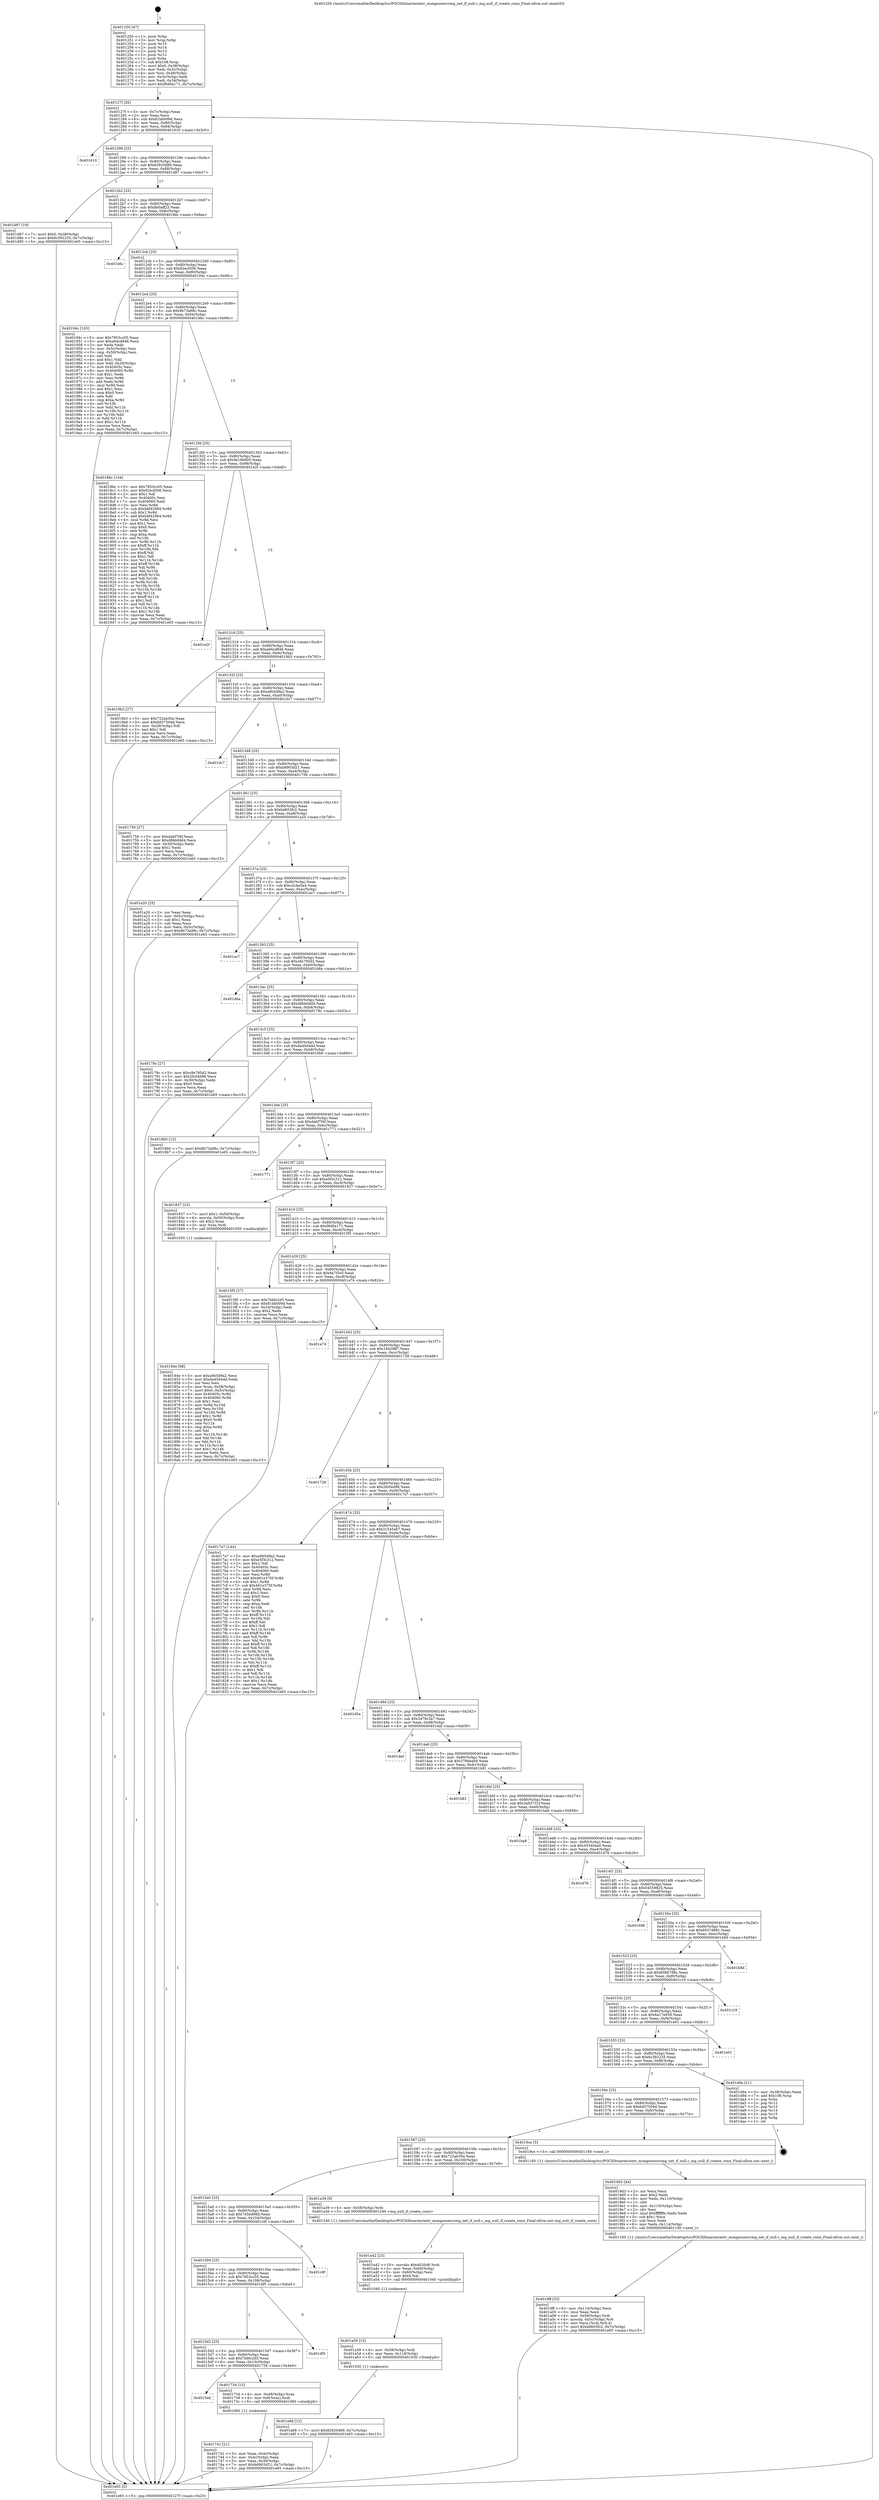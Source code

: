 digraph "0x401250" {
  label = "0x401250 (/mnt/c/Users/mathe/Desktop/tcc/POCII/binaries/extr_mongoosesrcmg_net_if_null.c_mg_null_if_create_conn_Final-ollvm.out::main(0))"
  labelloc = "t"
  node[shape=record]

  Entry [label="",width=0.3,height=0.3,shape=circle,fillcolor=black,style=filled]
  "0x40127f" [label="{
     0x40127f [26]\l
     | [instrs]\l
     &nbsp;&nbsp;0x40127f \<+3\>: mov -0x7c(%rbp),%eax\l
     &nbsp;&nbsp;0x401282 \<+2\>: mov %eax,%ecx\l
     &nbsp;&nbsp;0x401284 \<+6\>: sub $0x81bb009d,%ecx\l
     &nbsp;&nbsp;0x40128a \<+3\>: mov %eax,-0x80(%rbp)\l
     &nbsp;&nbsp;0x40128d \<+6\>: mov %ecx,-0x84(%rbp)\l
     &nbsp;&nbsp;0x401293 \<+6\>: je 0000000000401610 \<main+0x3c0\>\l
  }"]
  "0x401610" [label="{
     0x401610\l
  }", style=dashed]
  "0x401299" [label="{
     0x401299 [25]\l
     | [instrs]\l
     &nbsp;&nbsp;0x401299 \<+5\>: jmp 000000000040129e \<main+0x4e\>\l
     &nbsp;&nbsp;0x40129e \<+3\>: mov -0x80(%rbp),%eax\l
     &nbsp;&nbsp;0x4012a1 \<+5\>: sub $0x82920d89,%eax\l
     &nbsp;&nbsp;0x4012a6 \<+6\>: mov %eax,-0x88(%rbp)\l
     &nbsp;&nbsp;0x4012ac \<+6\>: je 0000000000401d87 \<main+0xb37\>\l
  }"]
  Exit [label="",width=0.3,height=0.3,shape=circle,fillcolor=black,style=filled,peripheries=2]
  "0x401d87" [label="{
     0x401d87 [19]\l
     | [instrs]\l
     &nbsp;&nbsp;0x401d87 \<+7\>: movl $0x0,-0x38(%rbp)\l
     &nbsp;&nbsp;0x401d8e \<+7\>: movl $0x6c392235,-0x7c(%rbp)\l
     &nbsp;&nbsp;0x401d95 \<+5\>: jmp 0000000000401e65 \<main+0xc15\>\l
  }"]
  "0x4012b2" [label="{
     0x4012b2 [25]\l
     | [instrs]\l
     &nbsp;&nbsp;0x4012b2 \<+5\>: jmp 00000000004012b7 \<main+0x67\>\l
     &nbsp;&nbsp;0x4012b7 \<+3\>: mov -0x80(%rbp),%eax\l
     &nbsp;&nbsp;0x4012ba \<+5\>: sub $0x8b0aff23,%eax\l
     &nbsp;&nbsp;0x4012bf \<+6\>: mov %eax,-0x8c(%rbp)\l
     &nbsp;&nbsp;0x4012c5 \<+6\>: je 0000000000401bfa \<main+0x9aa\>\l
  }"]
  "0x401a68" [label="{
     0x401a68 [12]\l
     | [instrs]\l
     &nbsp;&nbsp;0x401a68 \<+7\>: movl $0x82920d89,-0x7c(%rbp)\l
     &nbsp;&nbsp;0x401a6f \<+5\>: jmp 0000000000401e65 \<main+0xc15\>\l
  }"]
  "0x401bfa" [label="{
     0x401bfa\l
  }", style=dashed]
  "0x4012cb" [label="{
     0x4012cb [25]\l
     | [instrs]\l
     &nbsp;&nbsp;0x4012cb \<+5\>: jmp 00000000004012d0 \<main+0x80\>\l
     &nbsp;&nbsp;0x4012d0 \<+3\>: mov -0x80(%rbp),%eax\l
     &nbsp;&nbsp;0x4012d3 \<+5\>: sub $0x92ecf306,%eax\l
     &nbsp;&nbsp;0x4012d8 \<+6\>: mov %eax,-0x90(%rbp)\l
     &nbsp;&nbsp;0x4012de \<+6\>: je 000000000040194c \<main+0x6fc\>\l
  }"]
  "0x401a59" [label="{
     0x401a59 [15]\l
     | [instrs]\l
     &nbsp;&nbsp;0x401a59 \<+4\>: mov -0x58(%rbp),%rdi\l
     &nbsp;&nbsp;0x401a5d \<+6\>: mov %eax,-0x118(%rbp)\l
     &nbsp;&nbsp;0x401a63 \<+5\>: call 0000000000401030 \<free@plt\>\l
     | [calls]\l
     &nbsp;&nbsp;0x401030 \{1\} (unknown)\l
  }"]
  "0x40194c" [label="{
     0x40194c [103]\l
     | [instrs]\l
     &nbsp;&nbsp;0x40194c \<+5\>: mov $0x7853cc05,%eax\l
     &nbsp;&nbsp;0x401951 \<+5\>: mov $0xa94cd846,%ecx\l
     &nbsp;&nbsp;0x401956 \<+2\>: xor %edx,%edx\l
     &nbsp;&nbsp;0x401958 \<+3\>: mov -0x5c(%rbp),%esi\l
     &nbsp;&nbsp;0x40195b \<+3\>: cmp -0x50(%rbp),%esi\l
     &nbsp;&nbsp;0x40195e \<+4\>: setl %dil\l
     &nbsp;&nbsp;0x401962 \<+4\>: and $0x1,%dil\l
     &nbsp;&nbsp;0x401966 \<+4\>: mov %dil,-0x29(%rbp)\l
     &nbsp;&nbsp;0x40196a \<+7\>: mov 0x40405c,%esi\l
     &nbsp;&nbsp;0x401971 \<+8\>: mov 0x404060,%r8d\l
     &nbsp;&nbsp;0x401979 \<+3\>: sub $0x1,%edx\l
     &nbsp;&nbsp;0x40197c \<+3\>: mov %esi,%r9d\l
     &nbsp;&nbsp;0x40197f \<+3\>: add %edx,%r9d\l
     &nbsp;&nbsp;0x401982 \<+4\>: imul %r9d,%esi\l
     &nbsp;&nbsp;0x401986 \<+3\>: and $0x1,%esi\l
     &nbsp;&nbsp;0x401989 \<+3\>: cmp $0x0,%esi\l
     &nbsp;&nbsp;0x40198c \<+4\>: sete %dil\l
     &nbsp;&nbsp;0x401990 \<+4\>: cmp $0xa,%r8d\l
     &nbsp;&nbsp;0x401994 \<+4\>: setl %r10b\l
     &nbsp;&nbsp;0x401998 \<+3\>: mov %dil,%r11b\l
     &nbsp;&nbsp;0x40199b \<+3\>: and %r10b,%r11b\l
     &nbsp;&nbsp;0x40199e \<+3\>: xor %r10b,%dil\l
     &nbsp;&nbsp;0x4019a1 \<+3\>: or %dil,%r11b\l
     &nbsp;&nbsp;0x4019a4 \<+4\>: test $0x1,%r11b\l
     &nbsp;&nbsp;0x4019a8 \<+3\>: cmovne %ecx,%eax\l
     &nbsp;&nbsp;0x4019ab \<+3\>: mov %eax,-0x7c(%rbp)\l
     &nbsp;&nbsp;0x4019ae \<+5\>: jmp 0000000000401e65 \<main+0xc15\>\l
  }"]
  "0x4012e4" [label="{
     0x4012e4 [25]\l
     | [instrs]\l
     &nbsp;&nbsp;0x4012e4 \<+5\>: jmp 00000000004012e9 \<main+0x99\>\l
     &nbsp;&nbsp;0x4012e9 \<+3\>: mov -0x80(%rbp),%eax\l
     &nbsp;&nbsp;0x4012ec \<+5\>: sub $0x9b73a98c,%eax\l
     &nbsp;&nbsp;0x4012f1 \<+6\>: mov %eax,-0x94(%rbp)\l
     &nbsp;&nbsp;0x4012f7 \<+6\>: je 00000000004018bc \<main+0x66c\>\l
  }"]
  "0x401a42" [label="{
     0x401a42 [23]\l
     | [instrs]\l
     &nbsp;&nbsp;0x401a42 \<+10\>: movabs $0x4020d6,%rdi\l
     &nbsp;&nbsp;0x401a4c \<+3\>: mov %eax,-0x60(%rbp)\l
     &nbsp;&nbsp;0x401a4f \<+3\>: mov -0x60(%rbp),%esi\l
     &nbsp;&nbsp;0x401a52 \<+2\>: mov $0x0,%al\l
     &nbsp;&nbsp;0x401a54 \<+5\>: call 0000000000401040 \<printf@plt\>\l
     | [calls]\l
     &nbsp;&nbsp;0x401040 \{1\} (unknown)\l
  }"]
  "0x4018bc" [label="{
     0x4018bc [144]\l
     | [instrs]\l
     &nbsp;&nbsp;0x4018bc \<+5\>: mov $0x7853cc05,%eax\l
     &nbsp;&nbsp;0x4018c1 \<+5\>: mov $0x92ecf306,%ecx\l
     &nbsp;&nbsp;0x4018c6 \<+2\>: mov $0x1,%dl\l
     &nbsp;&nbsp;0x4018c8 \<+7\>: mov 0x40405c,%esi\l
     &nbsp;&nbsp;0x4018cf \<+7\>: mov 0x404060,%edi\l
     &nbsp;&nbsp;0x4018d6 \<+3\>: mov %esi,%r8d\l
     &nbsp;&nbsp;0x4018d9 \<+7\>: sub $0xbbf42984,%r8d\l
     &nbsp;&nbsp;0x4018e0 \<+4\>: sub $0x1,%r8d\l
     &nbsp;&nbsp;0x4018e4 \<+7\>: add $0xbbf42984,%r8d\l
     &nbsp;&nbsp;0x4018eb \<+4\>: imul %r8d,%esi\l
     &nbsp;&nbsp;0x4018ef \<+3\>: and $0x1,%esi\l
     &nbsp;&nbsp;0x4018f2 \<+3\>: cmp $0x0,%esi\l
     &nbsp;&nbsp;0x4018f5 \<+4\>: sete %r9b\l
     &nbsp;&nbsp;0x4018f9 \<+3\>: cmp $0xa,%edi\l
     &nbsp;&nbsp;0x4018fc \<+4\>: setl %r10b\l
     &nbsp;&nbsp;0x401900 \<+3\>: mov %r9b,%r11b\l
     &nbsp;&nbsp;0x401903 \<+4\>: xor $0xff,%r11b\l
     &nbsp;&nbsp;0x401907 \<+3\>: mov %r10b,%bl\l
     &nbsp;&nbsp;0x40190a \<+3\>: xor $0xff,%bl\l
     &nbsp;&nbsp;0x40190d \<+3\>: xor $0x1,%dl\l
     &nbsp;&nbsp;0x401910 \<+3\>: mov %r11b,%r14b\l
     &nbsp;&nbsp;0x401913 \<+4\>: and $0xff,%r14b\l
     &nbsp;&nbsp;0x401917 \<+3\>: and %dl,%r9b\l
     &nbsp;&nbsp;0x40191a \<+3\>: mov %bl,%r15b\l
     &nbsp;&nbsp;0x40191d \<+4\>: and $0xff,%r15b\l
     &nbsp;&nbsp;0x401921 \<+3\>: and %dl,%r10b\l
     &nbsp;&nbsp;0x401924 \<+3\>: or %r9b,%r14b\l
     &nbsp;&nbsp;0x401927 \<+3\>: or %r10b,%r15b\l
     &nbsp;&nbsp;0x40192a \<+3\>: xor %r15b,%r14b\l
     &nbsp;&nbsp;0x40192d \<+3\>: or %bl,%r11b\l
     &nbsp;&nbsp;0x401930 \<+4\>: xor $0xff,%r11b\l
     &nbsp;&nbsp;0x401934 \<+3\>: or $0x1,%dl\l
     &nbsp;&nbsp;0x401937 \<+3\>: and %dl,%r11b\l
     &nbsp;&nbsp;0x40193a \<+3\>: or %r11b,%r14b\l
     &nbsp;&nbsp;0x40193d \<+4\>: test $0x1,%r14b\l
     &nbsp;&nbsp;0x401941 \<+3\>: cmovne %ecx,%eax\l
     &nbsp;&nbsp;0x401944 \<+3\>: mov %eax,-0x7c(%rbp)\l
     &nbsp;&nbsp;0x401947 \<+5\>: jmp 0000000000401e65 \<main+0xc15\>\l
  }"]
  "0x4012fd" [label="{
     0x4012fd [25]\l
     | [instrs]\l
     &nbsp;&nbsp;0x4012fd \<+5\>: jmp 0000000000401302 \<main+0xb2\>\l
     &nbsp;&nbsp;0x401302 \<+3\>: mov -0x80(%rbp),%eax\l
     &nbsp;&nbsp;0x401305 \<+5\>: sub $0x9e18b905,%eax\l
     &nbsp;&nbsp;0x40130a \<+6\>: mov %eax,-0x98(%rbp)\l
     &nbsp;&nbsp;0x401310 \<+6\>: je 0000000000401e2f \<main+0xbdf\>\l
  }"]
  "0x4019ff" [label="{
     0x4019ff [33]\l
     | [instrs]\l
     &nbsp;&nbsp;0x4019ff \<+6\>: mov -0x114(%rbp),%ecx\l
     &nbsp;&nbsp;0x401a05 \<+3\>: imul %eax,%ecx\l
     &nbsp;&nbsp;0x401a08 \<+4\>: mov -0x58(%rbp),%rdi\l
     &nbsp;&nbsp;0x401a0c \<+4\>: movslq -0x5c(%rbp),%r8\l
     &nbsp;&nbsp;0x401a10 \<+4\>: mov %ecx,(%rdi,%r8,4)\l
     &nbsp;&nbsp;0x401a14 \<+7\>: movl $0xbd603fc2,-0x7c(%rbp)\l
     &nbsp;&nbsp;0x401a1b \<+5\>: jmp 0000000000401e65 \<main+0xc15\>\l
  }"]
  "0x401e2f" [label="{
     0x401e2f\l
  }", style=dashed]
  "0x401316" [label="{
     0x401316 [25]\l
     | [instrs]\l
     &nbsp;&nbsp;0x401316 \<+5\>: jmp 000000000040131b \<main+0xcb\>\l
     &nbsp;&nbsp;0x40131b \<+3\>: mov -0x80(%rbp),%eax\l
     &nbsp;&nbsp;0x40131e \<+5\>: sub $0xa94cd846,%eax\l
     &nbsp;&nbsp;0x401323 \<+6\>: mov %eax,-0x9c(%rbp)\l
     &nbsp;&nbsp;0x401329 \<+6\>: je 00000000004019b3 \<main+0x763\>\l
  }"]
  "0x4019d3" [label="{
     0x4019d3 [44]\l
     | [instrs]\l
     &nbsp;&nbsp;0x4019d3 \<+2\>: xor %ecx,%ecx\l
     &nbsp;&nbsp;0x4019d5 \<+5\>: mov $0x2,%edx\l
     &nbsp;&nbsp;0x4019da \<+6\>: mov %edx,-0x110(%rbp)\l
     &nbsp;&nbsp;0x4019e0 \<+1\>: cltd\l
     &nbsp;&nbsp;0x4019e1 \<+6\>: mov -0x110(%rbp),%esi\l
     &nbsp;&nbsp;0x4019e7 \<+2\>: idiv %esi\l
     &nbsp;&nbsp;0x4019e9 \<+6\>: imul $0xfffffffe,%edx,%edx\l
     &nbsp;&nbsp;0x4019ef \<+3\>: sub $0x1,%ecx\l
     &nbsp;&nbsp;0x4019f2 \<+2\>: sub %ecx,%edx\l
     &nbsp;&nbsp;0x4019f4 \<+6\>: mov %edx,-0x114(%rbp)\l
     &nbsp;&nbsp;0x4019fa \<+5\>: call 0000000000401160 \<next_i\>\l
     | [calls]\l
     &nbsp;&nbsp;0x401160 \{1\} (/mnt/c/Users/mathe/Desktop/tcc/POCII/binaries/extr_mongoosesrcmg_net_if_null.c_mg_null_if_create_conn_Final-ollvm.out::next_i)\l
  }"]
  "0x4019b3" [label="{
     0x4019b3 [27]\l
     | [instrs]\l
     &nbsp;&nbsp;0x4019b3 \<+5\>: mov $0x722ab30a,%eax\l
     &nbsp;&nbsp;0x4019b8 \<+5\>: mov $0x6d37504d,%ecx\l
     &nbsp;&nbsp;0x4019bd \<+3\>: mov -0x29(%rbp),%dl\l
     &nbsp;&nbsp;0x4019c0 \<+3\>: test $0x1,%dl\l
     &nbsp;&nbsp;0x4019c3 \<+3\>: cmovne %ecx,%eax\l
     &nbsp;&nbsp;0x4019c6 \<+3\>: mov %eax,-0x7c(%rbp)\l
     &nbsp;&nbsp;0x4019c9 \<+5\>: jmp 0000000000401e65 \<main+0xc15\>\l
  }"]
  "0x40132f" [label="{
     0x40132f [25]\l
     | [instrs]\l
     &nbsp;&nbsp;0x40132f \<+5\>: jmp 0000000000401334 \<main+0xe4\>\l
     &nbsp;&nbsp;0x401334 \<+3\>: mov -0x80(%rbp),%eax\l
     &nbsp;&nbsp;0x401337 \<+5\>: sub $0xa9b5d9a2,%eax\l
     &nbsp;&nbsp;0x40133c \<+6\>: mov %eax,-0xa0(%rbp)\l
     &nbsp;&nbsp;0x401342 \<+6\>: je 0000000000401dc7 \<main+0xb77\>\l
  }"]
  "0x40184e" [label="{
     0x40184e [98]\l
     | [instrs]\l
     &nbsp;&nbsp;0x40184e \<+5\>: mov $0xa9b5d9a2,%ecx\l
     &nbsp;&nbsp;0x401853 \<+5\>: mov $0xda45d4dd,%edx\l
     &nbsp;&nbsp;0x401858 \<+2\>: xor %esi,%esi\l
     &nbsp;&nbsp;0x40185a \<+4\>: mov %rax,-0x58(%rbp)\l
     &nbsp;&nbsp;0x40185e \<+7\>: movl $0x0,-0x5c(%rbp)\l
     &nbsp;&nbsp;0x401865 \<+8\>: mov 0x40405c,%r8d\l
     &nbsp;&nbsp;0x40186d \<+8\>: mov 0x404060,%r9d\l
     &nbsp;&nbsp;0x401875 \<+3\>: sub $0x1,%esi\l
     &nbsp;&nbsp;0x401878 \<+3\>: mov %r8d,%r10d\l
     &nbsp;&nbsp;0x40187b \<+3\>: add %esi,%r10d\l
     &nbsp;&nbsp;0x40187e \<+4\>: imul %r10d,%r8d\l
     &nbsp;&nbsp;0x401882 \<+4\>: and $0x1,%r8d\l
     &nbsp;&nbsp;0x401886 \<+4\>: cmp $0x0,%r8d\l
     &nbsp;&nbsp;0x40188a \<+4\>: sete %r11b\l
     &nbsp;&nbsp;0x40188e \<+4\>: cmp $0xa,%r9d\l
     &nbsp;&nbsp;0x401892 \<+3\>: setl %bl\l
     &nbsp;&nbsp;0x401895 \<+3\>: mov %r11b,%r14b\l
     &nbsp;&nbsp;0x401898 \<+3\>: and %bl,%r14b\l
     &nbsp;&nbsp;0x40189b \<+3\>: xor %bl,%r11b\l
     &nbsp;&nbsp;0x40189e \<+3\>: or %r11b,%r14b\l
     &nbsp;&nbsp;0x4018a1 \<+4\>: test $0x1,%r14b\l
     &nbsp;&nbsp;0x4018a5 \<+3\>: cmovne %edx,%ecx\l
     &nbsp;&nbsp;0x4018a8 \<+3\>: mov %ecx,-0x7c(%rbp)\l
     &nbsp;&nbsp;0x4018ab \<+5\>: jmp 0000000000401e65 \<main+0xc15\>\l
  }"]
  "0x401dc7" [label="{
     0x401dc7\l
  }", style=dashed]
  "0x401348" [label="{
     0x401348 [25]\l
     | [instrs]\l
     &nbsp;&nbsp;0x401348 \<+5\>: jmp 000000000040134d \<main+0xfd\>\l
     &nbsp;&nbsp;0x40134d \<+3\>: mov -0x80(%rbp),%eax\l
     &nbsp;&nbsp;0x401350 \<+5\>: sub $0xb8903d21,%eax\l
     &nbsp;&nbsp;0x401355 \<+6\>: mov %eax,-0xa4(%rbp)\l
     &nbsp;&nbsp;0x40135b \<+6\>: je 0000000000401756 \<main+0x506\>\l
  }"]
  "0x401741" [label="{
     0x401741 [21]\l
     | [instrs]\l
     &nbsp;&nbsp;0x401741 \<+3\>: mov %eax,-0x4c(%rbp)\l
     &nbsp;&nbsp;0x401744 \<+3\>: mov -0x4c(%rbp),%eax\l
     &nbsp;&nbsp;0x401747 \<+3\>: mov %eax,-0x30(%rbp)\l
     &nbsp;&nbsp;0x40174a \<+7\>: movl $0xb8903d21,-0x7c(%rbp)\l
     &nbsp;&nbsp;0x401751 \<+5\>: jmp 0000000000401e65 \<main+0xc15\>\l
  }"]
  "0x401756" [label="{
     0x401756 [27]\l
     | [instrs]\l
     &nbsp;&nbsp;0x401756 \<+5\>: mov $0xdabf7f4f,%eax\l
     &nbsp;&nbsp;0x40175b \<+5\>: mov $0xd8bb0dd4,%ecx\l
     &nbsp;&nbsp;0x401760 \<+3\>: mov -0x30(%rbp),%edx\l
     &nbsp;&nbsp;0x401763 \<+3\>: cmp $0x1,%edx\l
     &nbsp;&nbsp;0x401766 \<+3\>: cmovl %ecx,%eax\l
     &nbsp;&nbsp;0x401769 \<+3\>: mov %eax,-0x7c(%rbp)\l
     &nbsp;&nbsp;0x40176c \<+5\>: jmp 0000000000401e65 \<main+0xc15\>\l
  }"]
  "0x401361" [label="{
     0x401361 [25]\l
     | [instrs]\l
     &nbsp;&nbsp;0x401361 \<+5\>: jmp 0000000000401366 \<main+0x116\>\l
     &nbsp;&nbsp;0x401366 \<+3\>: mov -0x80(%rbp),%eax\l
     &nbsp;&nbsp;0x401369 \<+5\>: sub $0xbd603fc2,%eax\l
     &nbsp;&nbsp;0x40136e \<+6\>: mov %eax,-0xa8(%rbp)\l
     &nbsp;&nbsp;0x401374 \<+6\>: je 0000000000401a20 \<main+0x7d0\>\l
  }"]
  "0x4015eb" [label="{
     0x4015eb\l
  }", style=dashed]
  "0x401a20" [label="{
     0x401a20 [25]\l
     | [instrs]\l
     &nbsp;&nbsp;0x401a20 \<+2\>: xor %eax,%eax\l
     &nbsp;&nbsp;0x401a22 \<+3\>: mov -0x5c(%rbp),%ecx\l
     &nbsp;&nbsp;0x401a25 \<+3\>: sub $0x1,%eax\l
     &nbsp;&nbsp;0x401a28 \<+2\>: sub %eax,%ecx\l
     &nbsp;&nbsp;0x401a2a \<+3\>: mov %ecx,-0x5c(%rbp)\l
     &nbsp;&nbsp;0x401a2d \<+7\>: movl $0x9b73a98c,-0x7c(%rbp)\l
     &nbsp;&nbsp;0x401a34 \<+5\>: jmp 0000000000401e65 \<main+0xc15\>\l
  }"]
  "0x40137a" [label="{
     0x40137a [25]\l
     | [instrs]\l
     &nbsp;&nbsp;0x40137a \<+5\>: jmp 000000000040137f \<main+0x12f\>\l
     &nbsp;&nbsp;0x40137f \<+3\>: mov -0x80(%rbp),%eax\l
     &nbsp;&nbsp;0x401382 \<+5\>: sub $0xc2cbe5e4,%eax\l
     &nbsp;&nbsp;0x401387 \<+6\>: mov %eax,-0xac(%rbp)\l
     &nbsp;&nbsp;0x40138d \<+6\>: je 0000000000401ac7 \<main+0x877\>\l
  }"]
  "0x401734" [label="{
     0x401734 [13]\l
     | [instrs]\l
     &nbsp;&nbsp;0x401734 \<+4\>: mov -0x48(%rbp),%rax\l
     &nbsp;&nbsp;0x401738 \<+4\>: mov 0x8(%rax),%rdi\l
     &nbsp;&nbsp;0x40173c \<+5\>: call 0000000000401060 \<atoi@plt\>\l
     | [calls]\l
     &nbsp;&nbsp;0x401060 \{1\} (unknown)\l
  }"]
  "0x401ac7" [label="{
     0x401ac7\l
  }", style=dashed]
  "0x401393" [label="{
     0x401393 [25]\l
     | [instrs]\l
     &nbsp;&nbsp;0x401393 \<+5\>: jmp 0000000000401398 \<main+0x148\>\l
     &nbsp;&nbsp;0x401398 \<+3\>: mov -0x80(%rbp),%eax\l
     &nbsp;&nbsp;0x40139b \<+5\>: sub $0xc8e795d2,%eax\l
     &nbsp;&nbsp;0x4013a0 \<+6\>: mov %eax,-0xb0(%rbp)\l
     &nbsp;&nbsp;0x4013a6 \<+6\>: je 0000000000401d6a \<main+0xb1a\>\l
  }"]
  "0x4015d2" [label="{
     0x4015d2 [25]\l
     | [instrs]\l
     &nbsp;&nbsp;0x4015d2 \<+5\>: jmp 00000000004015d7 \<main+0x387\>\l
     &nbsp;&nbsp;0x4015d7 \<+3\>: mov -0x80(%rbp),%eax\l
     &nbsp;&nbsp;0x4015da \<+5\>: sub $0x7bbfc2d5,%eax\l
     &nbsp;&nbsp;0x4015df \<+6\>: mov %eax,-0x10c(%rbp)\l
     &nbsp;&nbsp;0x4015e5 \<+6\>: je 0000000000401734 \<main+0x4e4\>\l
  }"]
  "0x401d6a" [label="{
     0x401d6a\l
  }", style=dashed]
  "0x4013ac" [label="{
     0x4013ac [25]\l
     | [instrs]\l
     &nbsp;&nbsp;0x4013ac \<+5\>: jmp 00000000004013b1 \<main+0x161\>\l
     &nbsp;&nbsp;0x4013b1 \<+3\>: mov -0x80(%rbp),%eax\l
     &nbsp;&nbsp;0x4013b4 \<+5\>: sub $0xd8bb0dd4,%eax\l
     &nbsp;&nbsp;0x4013b9 \<+6\>: mov %eax,-0xb4(%rbp)\l
     &nbsp;&nbsp;0x4013bf \<+6\>: je 000000000040178c \<main+0x53c\>\l
  }"]
  "0x401df5" [label="{
     0x401df5\l
  }", style=dashed]
  "0x40178c" [label="{
     0x40178c [27]\l
     | [instrs]\l
     &nbsp;&nbsp;0x40178c \<+5\>: mov $0xc8e795d2,%eax\l
     &nbsp;&nbsp;0x401791 \<+5\>: mov $0x2fc04d98,%ecx\l
     &nbsp;&nbsp;0x401796 \<+3\>: mov -0x30(%rbp),%edx\l
     &nbsp;&nbsp;0x401799 \<+3\>: cmp $0x0,%edx\l
     &nbsp;&nbsp;0x40179c \<+3\>: cmove %ecx,%eax\l
     &nbsp;&nbsp;0x40179f \<+3\>: mov %eax,-0x7c(%rbp)\l
     &nbsp;&nbsp;0x4017a2 \<+5\>: jmp 0000000000401e65 \<main+0xc15\>\l
  }"]
  "0x4013c5" [label="{
     0x4013c5 [25]\l
     | [instrs]\l
     &nbsp;&nbsp;0x4013c5 \<+5\>: jmp 00000000004013ca \<main+0x17a\>\l
     &nbsp;&nbsp;0x4013ca \<+3\>: mov -0x80(%rbp),%eax\l
     &nbsp;&nbsp;0x4013cd \<+5\>: sub $0xda45d4dd,%eax\l
     &nbsp;&nbsp;0x4013d2 \<+6\>: mov %eax,-0xb8(%rbp)\l
     &nbsp;&nbsp;0x4013d8 \<+6\>: je 00000000004018b0 \<main+0x660\>\l
  }"]
  "0x4015b9" [label="{
     0x4015b9 [25]\l
     | [instrs]\l
     &nbsp;&nbsp;0x4015b9 \<+5\>: jmp 00000000004015be \<main+0x36e\>\l
     &nbsp;&nbsp;0x4015be \<+3\>: mov -0x80(%rbp),%eax\l
     &nbsp;&nbsp;0x4015c1 \<+5\>: sub $0x7853cc05,%eax\l
     &nbsp;&nbsp;0x4015c6 \<+6\>: mov %eax,-0x108(%rbp)\l
     &nbsp;&nbsp;0x4015cc \<+6\>: je 0000000000401df5 \<main+0xba5\>\l
  }"]
  "0x4018b0" [label="{
     0x4018b0 [12]\l
     | [instrs]\l
     &nbsp;&nbsp;0x4018b0 \<+7\>: movl $0x9b73a98c,-0x7c(%rbp)\l
     &nbsp;&nbsp;0x4018b7 \<+5\>: jmp 0000000000401e65 \<main+0xc15\>\l
  }"]
  "0x4013de" [label="{
     0x4013de [25]\l
     | [instrs]\l
     &nbsp;&nbsp;0x4013de \<+5\>: jmp 00000000004013e3 \<main+0x193\>\l
     &nbsp;&nbsp;0x4013e3 \<+3\>: mov -0x80(%rbp),%eax\l
     &nbsp;&nbsp;0x4013e6 \<+5\>: sub $0xdabf7f4f,%eax\l
     &nbsp;&nbsp;0x4013eb \<+6\>: mov %eax,-0xbc(%rbp)\l
     &nbsp;&nbsp;0x4013f1 \<+6\>: je 0000000000401771 \<main+0x521\>\l
  }"]
  "0x401c9f" [label="{
     0x401c9f\l
  }", style=dashed]
  "0x401771" [label="{
     0x401771\l
  }", style=dashed]
  "0x4013f7" [label="{
     0x4013f7 [25]\l
     | [instrs]\l
     &nbsp;&nbsp;0x4013f7 \<+5\>: jmp 00000000004013fc \<main+0x1ac\>\l
     &nbsp;&nbsp;0x4013fc \<+3\>: mov -0x80(%rbp),%eax\l
     &nbsp;&nbsp;0x4013ff \<+5\>: sub $0xe5f3c312,%eax\l
     &nbsp;&nbsp;0x401404 \<+6\>: mov %eax,-0xc0(%rbp)\l
     &nbsp;&nbsp;0x40140a \<+6\>: je 0000000000401837 \<main+0x5e7\>\l
  }"]
  "0x4015a0" [label="{
     0x4015a0 [25]\l
     | [instrs]\l
     &nbsp;&nbsp;0x4015a0 \<+5\>: jmp 00000000004015a5 \<main+0x355\>\l
     &nbsp;&nbsp;0x4015a5 \<+3\>: mov -0x80(%rbp),%eax\l
     &nbsp;&nbsp;0x4015a8 \<+5\>: sub $0x745bd98d,%eax\l
     &nbsp;&nbsp;0x4015ad \<+6\>: mov %eax,-0x104(%rbp)\l
     &nbsp;&nbsp;0x4015b3 \<+6\>: je 0000000000401c9f \<main+0xa4f\>\l
  }"]
  "0x401837" [label="{
     0x401837 [23]\l
     | [instrs]\l
     &nbsp;&nbsp;0x401837 \<+7\>: movl $0x1,-0x50(%rbp)\l
     &nbsp;&nbsp;0x40183e \<+4\>: movslq -0x50(%rbp),%rax\l
     &nbsp;&nbsp;0x401842 \<+4\>: shl $0x2,%rax\l
     &nbsp;&nbsp;0x401846 \<+3\>: mov %rax,%rdi\l
     &nbsp;&nbsp;0x401849 \<+5\>: call 0000000000401050 \<malloc@plt\>\l
     | [calls]\l
     &nbsp;&nbsp;0x401050 \{1\} (unknown)\l
  }"]
  "0x401410" [label="{
     0x401410 [25]\l
     | [instrs]\l
     &nbsp;&nbsp;0x401410 \<+5\>: jmp 0000000000401415 \<main+0x1c5\>\l
     &nbsp;&nbsp;0x401415 \<+3\>: mov -0x80(%rbp),%eax\l
     &nbsp;&nbsp;0x401418 \<+5\>: sub $0xf6d9a171,%eax\l
     &nbsp;&nbsp;0x40141d \<+6\>: mov %eax,-0xc4(%rbp)\l
     &nbsp;&nbsp;0x401423 \<+6\>: je 00000000004015f5 \<main+0x3a5\>\l
  }"]
  "0x401a39" [label="{
     0x401a39 [9]\l
     | [instrs]\l
     &nbsp;&nbsp;0x401a39 \<+4\>: mov -0x58(%rbp),%rdi\l
     &nbsp;&nbsp;0x401a3d \<+5\>: call 0000000000401240 \<mg_null_if_create_conn\>\l
     | [calls]\l
     &nbsp;&nbsp;0x401240 \{1\} (/mnt/c/Users/mathe/Desktop/tcc/POCII/binaries/extr_mongoosesrcmg_net_if_null.c_mg_null_if_create_conn_Final-ollvm.out::mg_null_if_create_conn)\l
  }"]
  "0x4015f5" [label="{
     0x4015f5 [27]\l
     | [instrs]\l
     &nbsp;&nbsp;0x4015f5 \<+5\>: mov $0x7bbfc2d5,%eax\l
     &nbsp;&nbsp;0x4015fa \<+5\>: mov $0x81bb009d,%ecx\l
     &nbsp;&nbsp;0x4015ff \<+3\>: mov -0x34(%rbp),%edx\l
     &nbsp;&nbsp;0x401602 \<+3\>: cmp $0x2,%edx\l
     &nbsp;&nbsp;0x401605 \<+3\>: cmovne %ecx,%eax\l
     &nbsp;&nbsp;0x401608 \<+3\>: mov %eax,-0x7c(%rbp)\l
     &nbsp;&nbsp;0x40160b \<+5\>: jmp 0000000000401e65 \<main+0xc15\>\l
  }"]
  "0x401429" [label="{
     0x401429 [25]\l
     | [instrs]\l
     &nbsp;&nbsp;0x401429 \<+5\>: jmp 000000000040142e \<main+0x1de\>\l
     &nbsp;&nbsp;0x40142e \<+3\>: mov -0x80(%rbp),%eax\l
     &nbsp;&nbsp;0x401431 \<+5\>: sub $0x9a7f3c0,%eax\l
     &nbsp;&nbsp;0x401436 \<+6\>: mov %eax,-0xc8(%rbp)\l
     &nbsp;&nbsp;0x40143c \<+6\>: je 0000000000401a74 \<main+0x824\>\l
  }"]
  "0x401e65" [label="{
     0x401e65 [5]\l
     | [instrs]\l
     &nbsp;&nbsp;0x401e65 \<+5\>: jmp 000000000040127f \<main+0x2f\>\l
  }"]
  "0x401250" [label="{
     0x401250 [47]\l
     | [instrs]\l
     &nbsp;&nbsp;0x401250 \<+1\>: push %rbp\l
     &nbsp;&nbsp;0x401251 \<+3\>: mov %rsp,%rbp\l
     &nbsp;&nbsp;0x401254 \<+2\>: push %r15\l
     &nbsp;&nbsp;0x401256 \<+2\>: push %r14\l
     &nbsp;&nbsp;0x401258 \<+2\>: push %r13\l
     &nbsp;&nbsp;0x40125a \<+2\>: push %r12\l
     &nbsp;&nbsp;0x40125c \<+1\>: push %rbx\l
     &nbsp;&nbsp;0x40125d \<+7\>: sub $0x108,%rsp\l
     &nbsp;&nbsp;0x401264 \<+7\>: movl $0x0,-0x38(%rbp)\l
     &nbsp;&nbsp;0x40126b \<+3\>: mov %edi,-0x3c(%rbp)\l
     &nbsp;&nbsp;0x40126e \<+4\>: mov %rsi,-0x48(%rbp)\l
     &nbsp;&nbsp;0x401272 \<+3\>: mov -0x3c(%rbp),%edi\l
     &nbsp;&nbsp;0x401275 \<+3\>: mov %edi,-0x34(%rbp)\l
     &nbsp;&nbsp;0x401278 \<+7\>: movl $0xf6d9a171,-0x7c(%rbp)\l
  }"]
  "0x401587" [label="{
     0x401587 [25]\l
     | [instrs]\l
     &nbsp;&nbsp;0x401587 \<+5\>: jmp 000000000040158c \<main+0x33c\>\l
     &nbsp;&nbsp;0x40158c \<+3\>: mov -0x80(%rbp),%eax\l
     &nbsp;&nbsp;0x40158f \<+5\>: sub $0x722ab30a,%eax\l
     &nbsp;&nbsp;0x401594 \<+6\>: mov %eax,-0x100(%rbp)\l
     &nbsp;&nbsp;0x40159a \<+6\>: je 0000000000401a39 \<main+0x7e9\>\l
  }"]
  "0x401a74" [label="{
     0x401a74\l
  }", style=dashed]
  "0x401442" [label="{
     0x401442 [25]\l
     | [instrs]\l
     &nbsp;&nbsp;0x401442 \<+5\>: jmp 0000000000401447 \<main+0x1f7\>\l
     &nbsp;&nbsp;0x401447 \<+3\>: mov -0x80(%rbp),%eax\l
     &nbsp;&nbsp;0x40144a \<+5\>: sub $0x19429ff7,%eax\l
     &nbsp;&nbsp;0x40144f \<+6\>: mov %eax,-0xcc(%rbp)\l
     &nbsp;&nbsp;0x401455 \<+6\>: je 0000000000401728 \<main+0x4d8\>\l
  }"]
  "0x4019ce" [label="{
     0x4019ce [5]\l
     | [instrs]\l
     &nbsp;&nbsp;0x4019ce \<+5\>: call 0000000000401160 \<next_i\>\l
     | [calls]\l
     &nbsp;&nbsp;0x401160 \{1\} (/mnt/c/Users/mathe/Desktop/tcc/POCII/binaries/extr_mongoosesrcmg_net_if_null.c_mg_null_if_create_conn_Final-ollvm.out::next_i)\l
  }"]
  "0x401728" [label="{
     0x401728\l
  }", style=dashed]
  "0x40145b" [label="{
     0x40145b [25]\l
     | [instrs]\l
     &nbsp;&nbsp;0x40145b \<+5\>: jmp 0000000000401460 \<main+0x210\>\l
     &nbsp;&nbsp;0x401460 \<+3\>: mov -0x80(%rbp),%eax\l
     &nbsp;&nbsp;0x401463 \<+5\>: sub $0x2fc04d98,%eax\l
     &nbsp;&nbsp;0x401468 \<+6\>: mov %eax,-0xd0(%rbp)\l
     &nbsp;&nbsp;0x40146e \<+6\>: je 00000000004017a7 \<main+0x557\>\l
  }"]
  "0x40156e" [label="{
     0x40156e [25]\l
     | [instrs]\l
     &nbsp;&nbsp;0x40156e \<+5\>: jmp 0000000000401573 \<main+0x323\>\l
     &nbsp;&nbsp;0x401573 \<+3\>: mov -0x80(%rbp),%eax\l
     &nbsp;&nbsp;0x401576 \<+5\>: sub $0x6d37504d,%eax\l
     &nbsp;&nbsp;0x40157b \<+6\>: mov %eax,-0xfc(%rbp)\l
     &nbsp;&nbsp;0x401581 \<+6\>: je 00000000004019ce \<main+0x77e\>\l
  }"]
  "0x4017a7" [label="{
     0x4017a7 [144]\l
     | [instrs]\l
     &nbsp;&nbsp;0x4017a7 \<+5\>: mov $0xa9b5d9a2,%eax\l
     &nbsp;&nbsp;0x4017ac \<+5\>: mov $0xe5f3c312,%ecx\l
     &nbsp;&nbsp;0x4017b1 \<+2\>: mov $0x1,%dl\l
     &nbsp;&nbsp;0x4017b3 \<+7\>: mov 0x40405c,%esi\l
     &nbsp;&nbsp;0x4017ba \<+7\>: mov 0x404060,%edi\l
     &nbsp;&nbsp;0x4017c1 \<+3\>: mov %esi,%r8d\l
     &nbsp;&nbsp;0x4017c4 \<+7\>: add $0x461e375f,%r8d\l
     &nbsp;&nbsp;0x4017cb \<+4\>: sub $0x1,%r8d\l
     &nbsp;&nbsp;0x4017cf \<+7\>: sub $0x461e375f,%r8d\l
     &nbsp;&nbsp;0x4017d6 \<+4\>: imul %r8d,%esi\l
     &nbsp;&nbsp;0x4017da \<+3\>: and $0x1,%esi\l
     &nbsp;&nbsp;0x4017dd \<+3\>: cmp $0x0,%esi\l
     &nbsp;&nbsp;0x4017e0 \<+4\>: sete %r9b\l
     &nbsp;&nbsp;0x4017e4 \<+3\>: cmp $0xa,%edi\l
     &nbsp;&nbsp;0x4017e7 \<+4\>: setl %r10b\l
     &nbsp;&nbsp;0x4017eb \<+3\>: mov %r9b,%r11b\l
     &nbsp;&nbsp;0x4017ee \<+4\>: xor $0xff,%r11b\l
     &nbsp;&nbsp;0x4017f2 \<+3\>: mov %r10b,%bl\l
     &nbsp;&nbsp;0x4017f5 \<+3\>: xor $0xff,%bl\l
     &nbsp;&nbsp;0x4017f8 \<+3\>: xor $0x1,%dl\l
     &nbsp;&nbsp;0x4017fb \<+3\>: mov %r11b,%r14b\l
     &nbsp;&nbsp;0x4017fe \<+4\>: and $0xff,%r14b\l
     &nbsp;&nbsp;0x401802 \<+3\>: and %dl,%r9b\l
     &nbsp;&nbsp;0x401805 \<+3\>: mov %bl,%r15b\l
     &nbsp;&nbsp;0x401808 \<+4\>: and $0xff,%r15b\l
     &nbsp;&nbsp;0x40180c \<+3\>: and %dl,%r10b\l
     &nbsp;&nbsp;0x40180f \<+3\>: or %r9b,%r14b\l
     &nbsp;&nbsp;0x401812 \<+3\>: or %r10b,%r15b\l
     &nbsp;&nbsp;0x401815 \<+3\>: xor %r15b,%r14b\l
     &nbsp;&nbsp;0x401818 \<+3\>: or %bl,%r11b\l
     &nbsp;&nbsp;0x40181b \<+4\>: xor $0xff,%r11b\l
     &nbsp;&nbsp;0x40181f \<+3\>: or $0x1,%dl\l
     &nbsp;&nbsp;0x401822 \<+3\>: and %dl,%r11b\l
     &nbsp;&nbsp;0x401825 \<+3\>: or %r11b,%r14b\l
     &nbsp;&nbsp;0x401828 \<+4\>: test $0x1,%r14b\l
     &nbsp;&nbsp;0x40182c \<+3\>: cmovne %ecx,%eax\l
     &nbsp;&nbsp;0x40182f \<+3\>: mov %eax,-0x7c(%rbp)\l
     &nbsp;&nbsp;0x401832 \<+5\>: jmp 0000000000401e65 \<main+0xc15\>\l
  }"]
  "0x401474" [label="{
     0x401474 [25]\l
     | [instrs]\l
     &nbsp;&nbsp;0x401474 \<+5\>: jmp 0000000000401479 \<main+0x229\>\l
     &nbsp;&nbsp;0x401479 \<+3\>: mov -0x80(%rbp),%eax\l
     &nbsp;&nbsp;0x40147c \<+5\>: sub $0x31545a67,%eax\l
     &nbsp;&nbsp;0x401481 \<+6\>: mov %eax,-0xd4(%rbp)\l
     &nbsp;&nbsp;0x401487 \<+6\>: je 0000000000401d5e \<main+0xb0e\>\l
  }"]
  "0x401d9a" [label="{
     0x401d9a [21]\l
     | [instrs]\l
     &nbsp;&nbsp;0x401d9a \<+3\>: mov -0x38(%rbp),%eax\l
     &nbsp;&nbsp;0x401d9d \<+7\>: add $0x108,%rsp\l
     &nbsp;&nbsp;0x401da4 \<+1\>: pop %rbx\l
     &nbsp;&nbsp;0x401da5 \<+2\>: pop %r12\l
     &nbsp;&nbsp;0x401da7 \<+2\>: pop %r13\l
     &nbsp;&nbsp;0x401da9 \<+2\>: pop %r14\l
     &nbsp;&nbsp;0x401dab \<+2\>: pop %r15\l
     &nbsp;&nbsp;0x401dad \<+1\>: pop %rbp\l
     &nbsp;&nbsp;0x401dae \<+1\>: ret\l
  }"]
  "0x401d5e" [label="{
     0x401d5e\l
  }", style=dashed]
  "0x40148d" [label="{
     0x40148d [25]\l
     | [instrs]\l
     &nbsp;&nbsp;0x40148d \<+5\>: jmp 0000000000401492 \<main+0x242\>\l
     &nbsp;&nbsp;0x401492 \<+3\>: mov -0x80(%rbp),%eax\l
     &nbsp;&nbsp;0x401495 \<+5\>: sub $0x3478c3a7,%eax\l
     &nbsp;&nbsp;0x40149a \<+6\>: mov %eax,-0xd8(%rbp)\l
     &nbsp;&nbsp;0x4014a0 \<+6\>: je 0000000000401daf \<main+0xb5f\>\l
  }"]
  "0x401555" [label="{
     0x401555 [25]\l
     | [instrs]\l
     &nbsp;&nbsp;0x401555 \<+5\>: jmp 000000000040155a \<main+0x30a\>\l
     &nbsp;&nbsp;0x40155a \<+3\>: mov -0x80(%rbp),%eax\l
     &nbsp;&nbsp;0x40155d \<+5\>: sub $0x6c392235,%eax\l
     &nbsp;&nbsp;0x401562 \<+6\>: mov %eax,-0xf8(%rbp)\l
     &nbsp;&nbsp;0x401568 \<+6\>: je 0000000000401d9a \<main+0xb4a\>\l
  }"]
  "0x401daf" [label="{
     0x401daf\l
  }", style=dashed]
  "0x4014a6" [label="{
     0x4014a6 [25]\l
     | [instrs]\l
     &nbsp;&nbsp;0x4014a6 \<+5\>: jmp 00000000004014ab \<main+0x25b\>\l
     &nbsp;&nbsp;0x4014ab \<+3\>: mov -0x80(%rbp),%eax\l
     &nbsp;&nbsp;0x4014ae \<+5\>: sub $0x379deab9,%eax\l
     &nbsp;&nbsp;0x4014b3 \<+6\>: mov %eax,-0xdc(%rbp)\l
     &nbsp;&nbsp;0x4014b9 \<+6\>: je 0000000000401b81 \<main+0x931\>\l
  }"]
  "0x401e01" [label="{
     0x401e01\l
  }", style=dashed]
  "0x401b81" [label="{
     0x401b81\l
  }", style=dashed]
  "0x4014bf" [label="{
     0x4014bf [25]\l
     | [instrs]\l
     &nbsp;&nbsp;0x4014bf \<+5\>: jmp 00000000004014c4 \<main+0x274\>\l
     &nbsp;&nbsp;0x4014c4 \<+3\>: mov -0x80(%rbp),%eax\l
     &nbsp;&nbsp;0x4014c7 \<+5\>: sub $0x3a93731f,%eax\l
     &nbsp;&nbsp;0x4014cc \<+6\>: mov %eax,-0xe0(%rbp)\l
     &nbsp;&nbsp;0x4014d2 \<+6\>: je 0000000000401ba8 \<main+0x958\>\l
  }"]
  "0x40153c" [label="{
     0x40153c [25]\l
     | [instrs]\l
     &nbsp;&nbsp;0x40153c \<+5\>: jmp 0000000000401541 \<main+0x2f1\>\l
     &nbsp;&nbsp;0x401541 \<+3\>: mov -0x80(%rbp),%eax\l
     &nbsp;&nbsp;0x401544 \<+5\>: sub $0x6a17e659,%eax\l
     &nbsp;&nbsp;0x401549 \<+6\>: mov %eax,-0xf4(%rbp)\l
     &nbsp;&nbsp;0x40154f \<+6\>: je 0000000000401e01 \<main+0xbb1\>\l
  }"]
  "0x401ba8" [label="{
     0x401ba8\l
  }", style=dashed]
  "0x4014d8" [label="{
     0x4014d8 [25]\l
     | [instrs]\l
     &nbsp;&nbsp;0x4014d8 \<+5\>: jmp 00000000004014dd \<main+0x28d\>\l
     &nbsp;&nbsp;0x4014dd \<+3\>: mov -0x80(%rbp),%eax\l
     &nbsp;&nbsp;0x4014e0 \<+5\>: sub $0x45340ea0,%eax\l
     &nbsp;&nbsp;0x4014e5 \<+6\>: mov %eax,-0xe4(%rbp)\l
     &nbsp;&nbsp;0x4014eb \<+6\>: je 0000000000401d76 \<main+0xb26\>\l
  }"]
  "0x401c19" [label="{
     0x401c19\l
  }", style=dashed]
  "0x401d76" [label="{
     0x401d76\l
  }", style=dashed]
  "0x4014f1" [label="{
     0x4014f1 [25]\l
     | [instrs]\l
     &nbsp;&nbsp;0x4014f1 \<+5\>: jmp 00000000004014f6 \<main+0x2a6\>\l
     &nbsp;&nbsp;0x4014f6 \<+3\>: mov -0x80(%rbp),%eax\l
     &nbsp;&nbsp;0x4014f9 \<+5\>: sub $0x54559825,%eax\l
     &nbsp;&nbsp;0x4014fe \<+6\>: mov %eax,-0xe8(%rbp)\l
     &nbsp;&nbsp;0x401504 \<+6\>: je 0000000000401696 \<main+0x446\>\l
  }"]
  "0x401523" [label="{
     0x401523 [25]\l
     | [instrs]\l
     &nbsp;&nbsp;0x401523 \<+5\>: jmp 0000000000401528 \<main+0x2d8\>\l
     &nbsp;&nbsp;0x401528 \<+3\>: mov -0x80(%rbp),%eax\l
     &nbsp;&nbsp;0x40152b \<+5\>: sub $0x60b6788c,%eax\l
     &nbsp;&nbsp;0x401530 \<+6\>: mov %eax,-0xf0(%rbp)\l
     &nbsp;&nbsp;0x401536 \<+6\>: je 0000000000401c19 \<main+0x9c9\>\l
  }"]
  "0x401696" [label="{
     0x401696\l
  }", style=dashed]
  "0x40150a" [label="{
     0x40150a [25]\l
     | [instrs]\l
     &nbsp;&nbsp;0x40150a \<+5\>: jmp 000000000040150f \<main+0x2bf\>\l
     &nbsp;&nbsp;0x40150f \<+3\>: mov -0x80(%rbp),%eax\l
     &nbsp;&nbsp;0x401512 \<+5\>: sub $0x6037d981,%eax\l
     &nbsp;&nbsp;0x401517 \<+6\>: mov %eax,-0xec(%rbp)\l
     &nbsp;&nbsp;0x40151d \<+6\>: je 0000000000401b8d \<main+0x93d\>\l
  }"]
  "0x401b8d" [label="{
     0x401b8d\l
  }", style=dashed]
  Entry -> "0x401250" [label=" 1"]
  "0x40127f" -> "0x401610" [label=" 0"]
  "0x40127f" -> "0x401299" [label=" 18"]
  "0x401d9a" -> Exit [label=" 1"]
  "0x401299" -> "0x401d87" [label=" 1"]
  "0x401299" -> "0x4012b2" [label=" 17"]
  "0x401d87" -> "0x401e65" [label=" 1"]
  "0x4012b2" -> "0x401bfa" [label=" 0"]
  "0x4012b2" -> "0x4012cb" [label=" 17"]
  "0x401a68" -> "0x401e65" [label=" 1"]
  "0x4012cb" -> "0x40194c" [label=" 2"]
  "0x4012cb" -> "0x4012e4" [label=" 15"]
  "0x401a59" -> "0x401a68" [label=" 1"]
  "0x4012e4" -> "0x4018bc" [label=" 2"]
  "0x4012e4" -> "0x4012fd" [label=" 13"]
  "0x401a42" -> "0x401a59" [label=" 1"]
  "0x4012fd" -> "0x401e2f" [label=" 0"]
  "0x4012fd" -> "0x401316" [label=" 13"]
  "0x401a39" -> "0x401a42" [label=" 1"]
  "0x401316" -> "0x4019b3" [label=" 2"]
  "0x401316" -> "0x40132f" [label=" 11"]
  "0x401a20" -> "0x401e65" [label=" 1"]
  "0x40132f" -> "0x401dc7" [label=" 0"]
  "0x40132f" -> "0x401348" [label=" 11"]
  "0x4019ff" -> "0x401e65" [label=" 1"]
  "0x401348" -> "0x401756" [label=" 1"]
  "0x401348" -> "0x401361" [label=" 10"]
  "0x4019d3" -> "0x4019ff" [label=" 1"]
  "0x401361" -> "0x401a20" [label=" 1"]
  "0x401361" -> "0x40137a" [label=" 9"]
  "0x4019ce" -> "0x4019d3" [label=" 1"]
  "0x40137a" -> "0x401ac7" [label=" 0"]
  "0x40137a" -> "0x401393" [label=" 9"]
  "0x4019b3" -> "0x401e65" [label=" 2"]
  "0x401393" -> "0x401d6a" [label=" 0"]
  "0x401393" -> "0x4013ac" [label=" 9"]
  "0x4018bc" -> "0x401e65" [label=" 2"]
  "0x4013ac" -> "0x40178c" [label=" 1"]
  "0x4013ac" -> "0x4013c5" [label=" 8"]
  "0x4018b0" -> "0x401e65" [label=" 1"]
  "0x4013c5" -> "0x4018b0" [label=" 1"]
  "0x4013c5" -> "0x4013de" [label=" 7"]
  "0x401837" -> "0x40184e" [label=" 1"]
  "0x4013de" -> "0x401771" [label=" 0"]
  "0x4013de" -> "0x4013f7" [label=" 7"]
  "0x4017a7" -> "0x401e65" [label=" 1"]
  "0x4013f7" -> "0x401837" [label=" 1"]
  "0x4013f7" -> "0x401410" [label=" 6"]
  "0x401756" -> "0x401e65" [label=" 1"]
  "0x401410" -> "0x4015f5" [label=" 1"]
  "0x401410" -> "0x401429" [label=" 5"]
  "0x4015f5" -> "0x401e65" [label=" 1"]
  "0x401250" -> "0x40127f" [label=" 1"]
  "0x401e65" -> "0x40127f" [label=" 17"]
  "0x401741" -> "0x401e65" [label=" 1"]
  "0x401429" -> "0x401a74" [label=" 0"]
  "0x401429" -> "0x401442" [label=" 5"]
  "0x4015d2" -> "0x4015eb" [label=" 0"]
  "0x401442" -> "0x401728" [label=" 0"]
  "0x401442" -> "0x40145b" [label=" 5"]
  "0x4015d2" -> "0x401734" [label=" 1"]
  "0x40145b" -> "0x4017a7" [label=" 1"]
  "0x40145b" -> "0x401474" [label=" 4"]
  "0x4015b9" -> "0x4015d2" [label=" 1"]
  "0x401474" -> "0x401d5e" [label=" 0"]
  "0x401474" -> "0x40148d" [label=" 4"]
  "0x4015b9" -> "0x401df5" [label=" 0"]
  "0x40148d" -> "0x401daf" [label=" 0"]
  "0x40148d" -> "0x4014a6" [label=" 4"]
  "0x4015a0" -> "0x4015b9" [label=" 1"]
  "0x4014a6" -> "0x401b81" [label=" 0"]
  "0x4014a6" -> "0x4014bf" [label=" 4"]
  "0x4015a0" -> "0x401c9f" [label=" 0"]
  "0x4014bf" -> "0x401ba8" [label=" 0"]
  "0x4014bf" -> "0x4014d8" [label=" 4"]
  "0x401587" -> "0x4015a0" [label=" 1"]
  "0x4014d8" -> "0x401d76" [label=" 0"]
  "0x4014d8" -> "0x4014f1" [label=" 4"]
  "0x401587" -> "0x401a39" [label=" 1"]
  "0x4014f1" -> "0x401696" [label=" 0"]
  "0x4014f1" -> "0x40150a" [label=" 4"]
  "0x40156e" -> "0x401587" [label=" 2"]
  "0x40150a" -> "0x401b8d" [label=" 0"]
  "0x40150a" -> "0x401523" [label=" 4"]
  "0x401734" -> "0x401741" [label=" 1"]
  "0x401523" -> "0x401c19" [label=" 0"]
  "0x401523" -> "0x40153c" [label=" 4"]
  "0x40178c" -> "0x401e65" [label=" 1"]
  "0x40153c" -> "0x401e01" [label=" 0"]
  "0x40153c" -> "0x401555" [label=" 4"]
  "0x40184e" -> "0x401e65" [label=" 1"]
  "0x401555" -> "0x401d9a" [label=" 1"]
  "0x401555" -> "0x40156e" [label=" 3"]
  "0x40194c" -> "0x401e65" [label=" 2"]
  "0x40156e" -> "0x4019ce" [label=" 1"]
}
